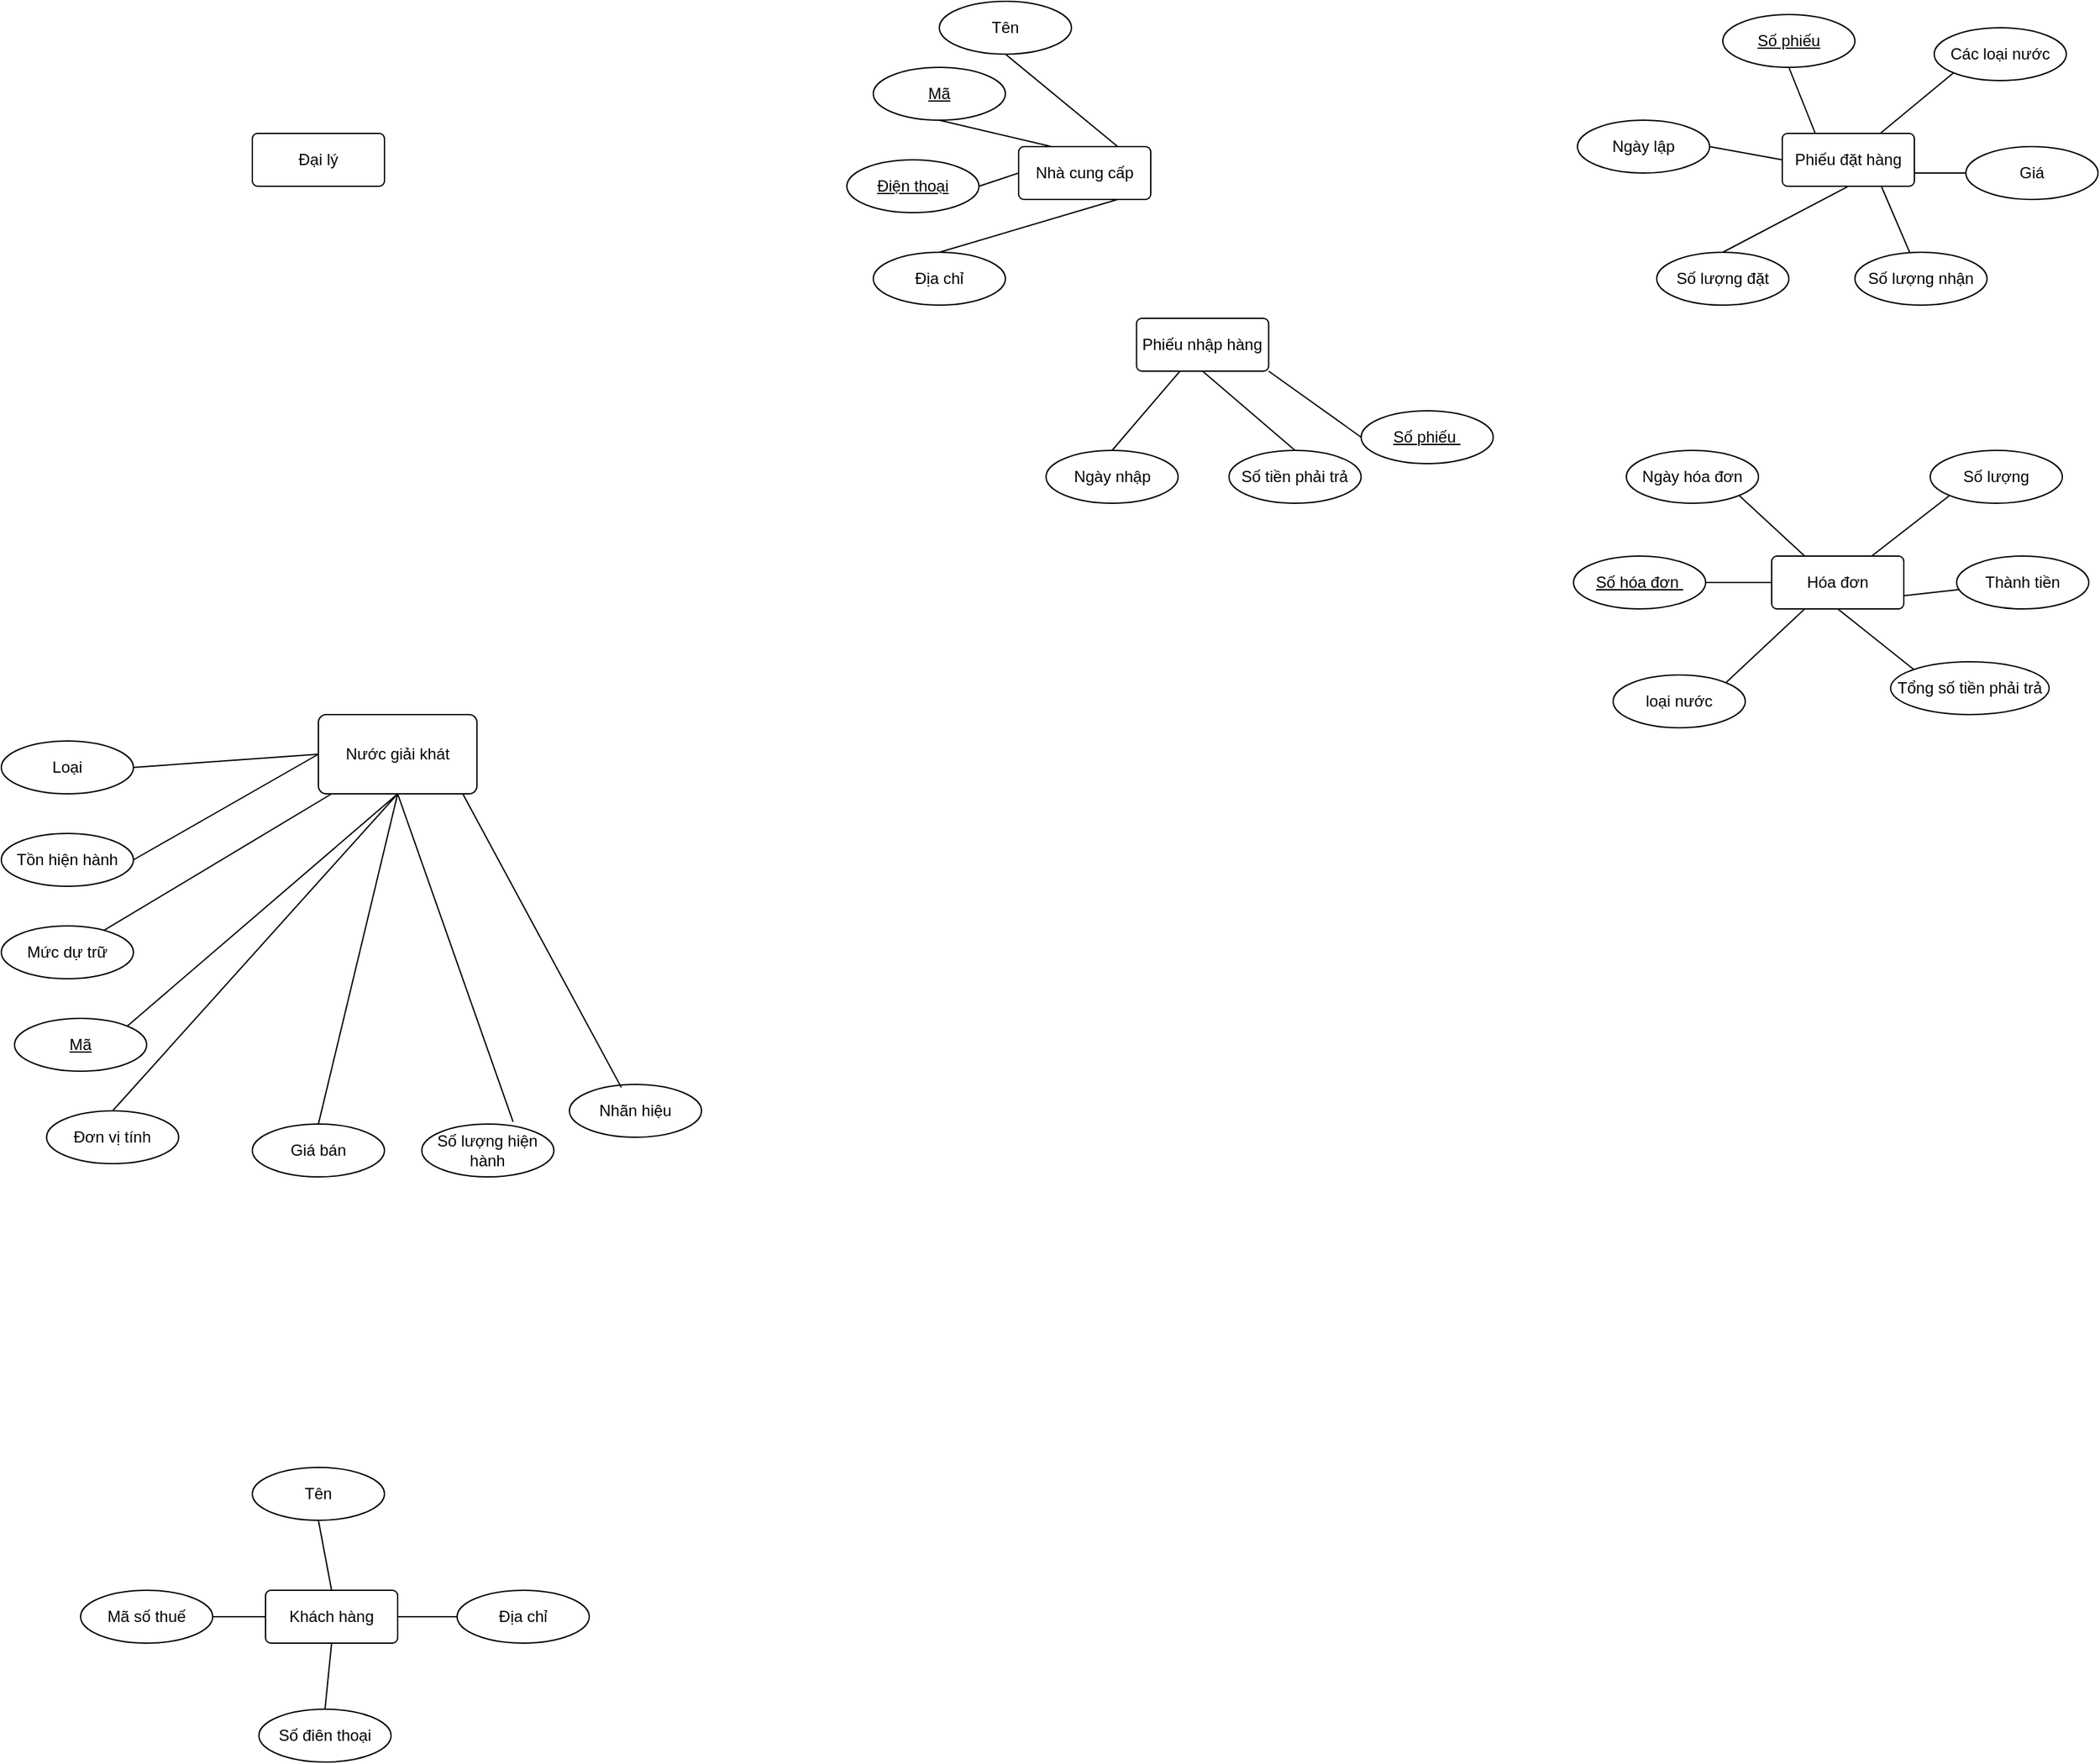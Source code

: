 <mxfile version="20.5.1" type="device"><diagram id="V-fs5RA1_OC0tZ7VtYmy" name="Trang-1"><mxGraphModel dx="1220" dy="3300" grid="1" gridSize="10" guides="1" tooltips="1" connect="1" arrows="1" fold="1" page="1" pageScale="1" pageWidth="827" pageHeight="1169" math="0" shadow="0"><root><mxCell id="0"/><mxCell id="1" parent="0"/><mxCell id="izNncUVHYjB3yvGz9ct0-2" value="Nước giải khát" style="rounded=1;arcSize=10;whiteSpace=wrap;html=1;align=center;" parent="1" vertex="1"><mxGeometry x="270" y="-1740" width="120" height="60" as="geometry"/></mxCell><mxCell id="izNncUVHYjB3yvGz9ct0-3" value="Loại" style="ellipse;whiteSpace=wrap;html=1;align=center;" parent="1" vertex="1"><mxGeometry x="30" y="-1720" width="100" height="40" as="geometry"/></mxCell><mxCell id="izNncUVHYjB3yvGz9ct0-5" value="Nhãn hiệu" style="ellipse;whiteSpace=wrap;html=1;align=center;" parent="1" vertex="1"><mxGeometry x="460" y="-1460" width="100" height="40" as="geometry"/></mxCell><mxCell id="izNncUVHYjB3yvGz9ct0-6" value="Đơn vị tính" style="ellipse;whiteSpace=wrap;html=1;align=center;" parent="1" vertex="1"><mxGeometry x="64.25" y="-1440" width="100" height="40" as="geometry"/></mxCell><mxCell id="izNncUVHYjB3yvGz9ct0-7" value="Giá bán" style="ellipse;whiteSpace=wrap;html=1;align=center;" parent="1" vertex="1"><mxGeometry x="220" y="-1430" width="100" height="40" as="geometry"/></mxCell><mxCell id="izNncUVHYjB3yvGz9ct0-8" value="Tồn hiện hành" style="ellipse;whiteSpace=wrap;html=1;align=center;" parent="1" vertex="1"><mxGeometry x="30" y="-1650" width="100" height="40" as="geometry"/></mxCell><mxCell id="izNncUVHYjB3yvGz9ct0-9" value="Mức dự trữ" style="ellipse;whiteSpace=wrap;html=1;align=center;" parent="1" vertex="1"><mxGeometry x="30" y="-1580" width="100" height="40" as="geometry"/></mxCell><mxCell id="izNncUVHYjB3yvGz9ct0-10" value="Số lượng hiện hành" style="ellipse;whiteSpace=wrap;html=1;align=center;" parent="1" vertex="1"><mxGeometry x="348.25" y="-1430" width="100" height="40" as="geometry"/></mxCell><mxCell id="izNncUVHYjB3yvGz9ct0-14" value="" style="endArrow=none;html=1;rounded=0;exitX=0.691;exitY=-0.042;exitDx=0;exitDy=0;entryX=0.5;entryY=1;entryDx=0;entryDy=0;exitPerimeter=0;" parent="1" source="izNncUVHYjB3yvGz9ct0-10" target="izNncUVHYjB3yvGz9ct0-2" edge="1"><mxGeometry width="50" height="50" relative="1" as="geometry"><mxPoint x="144" y="-1820" as="sourcePoint"/><mxPoint x="384.25" y="-1670" as="targetPoint"/></mxGeometry></mxCell><mxCell id="izNncUVHYjB3yvGz9ct0-15" value="" style="endArrow=none;html=1;rounded=0;entryX=1;entryY=0.5;entryDx=0;entryDy=0;exitX=0;exitY=0.5;exitDx=0;exitDy=0;" parent="1" source="izNncUVHYjB3yvGz9ct0-2" target="izNncUVHYjB3yvGz9ct0-3" edge="1"><mxGeometry width="50" height="50" relative="1" as="geometry"><mxPoint x="645.75" y="-1450" as="sourcePoint"/><mxPoint x="695.75" y="-1500" as="targetPoint"/></mxGeometry></mxCell><mxCell id="izNncUVHYjB3yvGz9ct0-16" value="" style="endArrow=none;html=1;rounded=0;entryX=1;entryY=0.5;entryDx=0;entryDy=0;exitX=0;exitY=0.5;exitDx=0;exitDy=0;" parent="1" source="izNncUVHYjB3yvGz9ct0-2" target="izNncUVHYjB3yvGz9ct0-8" edge="1"><mxGeometry width="50" height="50" relative="1" as="geometry"><mxPoint x="645.75" y="-1450" as="sourcePoint"/><mxPoint x="695.75" y="-1500" as="targetPoint"/></mxGeometry></mxCell><mxCell id="izNncUVHYjB3yvGz9ct0-17" value="" style="endArrow=none;html=1;rounded=0;entryX=0.5;entryY=0;entryDx=0;entryDy=0;exitX=0.5;exitY=1;exitDx=0;exitDy=0;" parent="1" source="izNncUVHYjB3yvGz9ct0-2" target="izNncUVHYjB3yvGz9ct0-6" edge="1"><mxGeometry width="50" height="50" relative="1" as="geometry"><mxPoint x="645.75" y="-1450" as="sourcePoint"/><mxPoint x="695.75" y="-1500" as="targetPoint"/></mxGeometry></mxCell><mxCell id="izNncUVHYjB3yvGz9ct0-18" value="" style="endArrow=none;html=1;rounded=0;entryX=0.393;entryY=0.058;entryDx=0;entryDy=0;exitX=0.909;exitY=0.994;exitDx=0;exitDy=0;exitPerimeter=0;entryPerimeter=0;" parent="1" source="izNncUVHYjB3yvGz9ct0-2" target="izNncUVHYjB3yvGz9ct0-5" edge="1"><mxGeometry width="50" height="50" relative="1" as="geometry"><mxPoint x="645.75" y="-1450" as="sourcePoint"/><mxPoint x="695.75" y="-1500" as="targetPoint"/></mxGeometry></mxCell><mxCell id="izNncUVHYjB3yvGz9ct0-19" value="" style="endArrow=none;html=1;rounded=0;entryX=0.5;entryY=0;entryDx=0;entryDy=0;exitX=0.5;exitY=1;exitDx=0;exitDy=0;" parent="1" source="izNncUVHYjB3yvGz9ct0-2" target="izNncUVHYjB3yvGz9ct0-7" edge="1"><mxGeometry width="50" height="50" relative="1" as="geometry"><mxPoint x="360" y="-1610" as="sourcePoint"/><mxPoint x="695.75" y="-1550" as="targetPoint"/></mxGeometry></mxCell><mxCell id="izNncUVHYjB3yvGz9ct0-20" value="" style="endArrow=none;html=1;rounded=0;" parent="1" source="izNncUVHYjB3yvGz9ct0-2" target="izNncUVHYjB3yvGz9ct0-9" edge="1"><mxGeometry width="50" height="50" relative="1" as="geometry"><mxPoint x="645.75" y="-1450" as="sourcePoint"/><mxPoint x="695.75" y="-1500" as="targetPoint"/></mxGeometry></mxCell><mxCell id="izNncUVHYjB3yvGz9ct0-21" value="Hóa đơn" style="rounded=1;arcSize=10;whiteSpace=wrap;html=1;align=center;" parent="1" vertex="1"><mxGeometry x="1370" y="-1860" width="100" height="40" as="geometry"/></mxCell><mxCell id="izNncUVHYjB3yvGz9ct0-22" value="Tổng số tiền phải trả" style="ellipse;whiteSpace=wrap;html=1;align=center;" parent="1" vertex="1"><mxGeometry x="1460" y="-1780" width="120" height="40" as="geometry"/></mxCell><mxCell id="izNncUVHYjB3yvGz9ct0-23" value="Thành tiền" style="ellipse;whiteSpace=wrap;html=1;align=center;" parent="1" vertex="1"><mxGeometry x="1510" y="-1860" width="100" height="40" as="geometry"/></mxCell><mxCell id="izNncUVHYjB3yvGz9ct0-24" value="Số lượng" style="ellipse;whiteSpace=wrap;html=1;align=center;" parent="1" vertex="1"><mxGeometry x="1490" y="-1940" width="100" height="40" as="geometry"/></mxCell><mxCell id="izNncUVHYjB3yvGz9ct0-25" value="loại nước" style="ellipse;whiteSpace=wrap;html=1;align=center;" parent="1" vertex="1"><mxGeometry x="1250" y="-1770" width="100" height="40" as="geometry"/></mxCell><mxCell id="izNncUVHYjB3yvGz9ct0-26" value="Ngày hóa đơn" style="ellipse;whiteSpace=wrap;html=1;align=center;" parent="1" vertex="1"><mxGeometry x="1260" y="-1940" width="100" height="40" as="geometry"/></mxCell><mxCell id="izNncUVHYjB3yvGz9ct0-27" value="&lt;u&gt;Số hóa đơn&amp;nbsp;&lt;/u&gt;" style="ellipse;whiteSpace=wrap;html=1;align=center;" parent="1" vertex="1"><mxGeometry x="1220" y="-1860" width="100" height="40" as="geometry"/></mxCell><mxCell id="izNncUVHYjB3yvGz9ct0-29" value="" style="endArrow=none;html=1;rounded=0;entryX=0;entryY=1;entryDx=0;entryDy=0;" parent="1" source="izNncUVHYjB3yvGz9ct0-21" target="izNncUVHYjB3yvGz9ct0-24" edge="1"><mxGeometry width="50" height="50" relative="1" as="geometry"><mxPoint x="1400" y="-1870" as="sourcePoint"/><mxPoint x="1450" y="-1920" as="targetPoint"/></mxGeometry></mxCell><mxCell id="izNncUVHYjB3yvGz9ct0-30" value="" style="endArrow=none;html=1;rounded=0;exitX=1;exitY=0.75;exitDx=0;exitDy=0;" parent="1" source="izNncUVHYjB3yvGz9ct0-21" target="izNncUVHYjB3yvGz9ct0-23" edge="1"><mxGeometry width="50" height="50" relative="1" as="geometry"><mxPoint x="1400" y="-1870" as="sourcePoint"/><mxPoint x="1450" y="-1920" as="targetPoint"/></mxGeometry></mxCell><mxCell id="izNncUVHYjB3yvGz9ct0-31" value="" style="endArrow=none;html=1;rounded=0;exitX=0;exitY=0;exitDx=0;exitDy=0;entryX=0.5;entryY=1;entryDx=0;entryDy=0;" parent="1" source="izNncUVHYjB3yvGz9ct0-22" target="izNncUVHYjB3yvGz9ct0-21" edge="1"><mxGeometry width="50" height="50" relative="1" as="geometry"><mxPoint x="1400" y="-1870" as="sourcePoint"/><mxPoint x="1450" y="-1920" as="targetPoint"/></mxGeometry></mxCell><mxCell id="izNncUVHYjB3yvGz9ct0-32" value="" style="endArrow=none;html=1;rounded=0;exitX=1;exitY=0;exitDx=0;exitDy=0;entryX=0.25;entryY=1;entryDx=0;entryDy=0;" parent="1" source="izNncUVHYjB3yvGz9ct0-25" target="izNncUVHYjB3yvGz9ct0-21" edge="1"><mxGeometry width="50" height="50" relative="1" as="geometry"><mxPoint x="1400" y="-1870" as="sourcePoint"/><mxPoint x="1450" y="-1920" as="targetPoint"/></mxGeometry></mxCell><mxCell id="izNncUVHYjB3yvGz9ct0-33" value="" style="endArrow=none;html=1;rounded=0;entryX=1;entryY=0.5;entryDx=0;entryDy=0;exitX=0;exitY=0.5;exitDx=0;exitDy=0;" parent="1" source="izNncUVHYjB3yvGz9ct0-21" target="izNncUVHYjB3yvGz9ct0-27" edge="1"><mxGeometry width="50" height="50" relative="1" as="geometry"><mxPoint x="1400" y="-1870" as="sourcePoint"/><mxPoint x="1450" y="-1920" as="targetPoint"/></mxGeometry></mxCell><mxCell id="izNncUVHYjB3yvGz9ct0-34" value="" style="endArrow=none;html=1;rounded=0;entryX=1;entryY=1;entryDx=0;entryDy=0;exitX=0.25;exitY=0;exitDx=0;exitDy=0;" parent="1" source="izNncUVHYjB3yvGz9ct0-21" target="izNncUVHYjB3yvGz9ct0-26" edge="1"><mxGeometry width="50" height="50" relative="1" as="geometry"><mxPoint x="1400" y="-1870" as="sourcePoint"/><mxPoint x="1450" y="-1920" as="targetPoint"/></mxGeometry></mxCell><mxCell id="izNncUVHYjB3yvGz9ct0-36" value="Khách hàng" style="rounded=1;arcSize=10;whiteSpace=wrap;html=1;align=center;" parent="1" vertex="1"><mxGeometry x="230" y="-1077" width="100" height="40" as="geometry"/></mxCell><mxCell id="izNncUVHYjB3yvGz9ct0-37" value="Mã số thuế" style="ellipse;whiteSpace=wrap;html=1;align=center;" parent="1" vertex="1"><mxGeometry x="90" y="-1077" width="100" height="40" as="geometry"/></mxCell><mxCell id="izNncUVHYjB3yvGz9ct0-38" value="Số điên thoại" style="ellipse;whiteSpace=wrap;html=1;align=center;" parent="1" vertex="1"><mxGeometry x="225" y="-987" width="100" height="40" as="geometry"/></mxCell><mxCell id="izNncUVHYjB3yvGz9ct0-39" value="Địa chỉ" style="ellipse;whiteSpace=wrap;html=1;align=center;" parent="1" vertex="1"><mxGeometry x="375" y="-1077" width="100" height="40" as="geometry"/></mxCell><mxCell id="izNncUVHYjB3yvGz9ct0-40" value="Tên" style="ellipse;whiteSpace=wrap;html=1;align=center;" parent="1" vertex="1"><mxGeometry x="220" y="-1170" width="100" height="40" as="geometry"/></mxCell><mxCell id="izNncUVHYjB3yvGz9ct0-41" value="" style="endArrow=none;html=1;rounded=0;exitX=0.5;exitY=1;exitDx=0;exitDy=0;entryX=0.5;entryY=0;entryDx=0;entryDy=0;" parent="1" source="izNncUVHYjB3yvGz9ct0-36" target="izNncUVHYjB3yvGz9ct0-38" edge="1"><mxGeometry width="50" height="50" relative="1" as="geometry"><mxPoint x="360" y="-1137" as="sourcePoint"/><mxPoint x="410" y="-1187" as="targetPoint"/></mxGeometry></mxCell><mxCell id="izNncUVHYjB3yvGz9ct0-42" value="" style="endArrow=none;html=1;rounded=0;exitX=1;exitY=0.5;exitDx=0;exitDy=0;entryX=0;entryY=0.5;entryDx=0;entryDy=0;" parent="1" source="izNncUVHYjB3yvGz9ct0-36" target="izNncUVHYjB3yvGz9ct0-39" edge="1"><mxGeometry width="50" height="50" relative="1" as="geometry"><mxPoint x="360" y="-1137" as="sourcePoint"/><mxPoint x="410" y="-1187" as="targetPoint"/></mxGeometry></mxCell><mxCell id="izNncUVHYjB3yvGz9ct0-43" value="" style="endArrow=none;html=1;rounded=0;exitX=0.5;exitY=0;exitDx=0;exitDy=0;entryX=0.5;entryY=1;entryDx=0;entryDy=0;" parent="1" source="izNncUVHYjB3yvGz9ct0-36" target="izNncUVHYjB3yvGz9ct0-40" edge="1"><mxGeometry width="50" height="50" relative="1" as="geometry"><mxPoint x="360" y="-1137" as="sourcePoint"/><mxPoint x="410" y="-1187" as="targetPoint"/></mxGeometry></mxCell><mxCell id="izNncUVHYjB3yvGz9ct0-44" value="" style="endArrow=none;html=1;rounded=0;exitX=0;exitY=0.5;exitDx=0;exitDy=0;entryX=1;entryY=0.5;entryDx=0;entryDy=0;" parent="1" source="izNncUVHYjB3yvGz9ct0-36" target="izNncUVHYjB3yvGz9ct0-37" edge="1"><mxGeometry width="50" height="50" relative="1" as="geometry"><mxPoint x="360" y="-1137" as="sourcePoint"/><mxPoint x="410" y="-1187" as="targetPoint"/></mxGeometry></mxCell><mxCell id="izNncUVHYjB3yvGz9ct0-46" value="Nhà cung cấp" style="rounded=1;arcSize=10;whiteSpace=wrap;html=1;align=center;" parent="1" vertex="1"><mxGeometry x="800" y="-2170" width="100" height="40" as="geometry"/></mxCell><mxCell id="izNncUVHYjB3yvGz9ct0-47" value="&lt;u&gt;Điện thoại&lt;/u&gt;" style="ellipse;whiteSpace=wrap;html=1;align=center;" parent="1" vertex="1"><mxGeometry x="670" y="-2160" width="100" height="40" as="geometry"/></mxCell><mxCell id="izNncUVHYjB3yvGz9ct0-48" value="Địa chỉ" style="ellipse;whiteSpace=wrap;html=1;align=center;" parent="1" vertex="1"><mxGeometry x="690" y="-2090" width="100" height="40" as="geometry"/></mxCell><mxCell id="izNncUVHYjB3yvGz9ct0-49" value="Tên" style="ellipse;whiteSpace=wrap;html=1;align=center;" parent="1" vertex="1"><mxGeometry x="740" y="-2280" width="100" height="40" as="geometry"/></mxCell><mxCell id="izNncUVHYjB3yvGz9ct0-50" value="&lt;u&gt;Mã&lt;/u&gt;" style="ellipse;whiteSpace=wrap;html=1;align=center;" parent="1" vertex="1"><mxGeometry x="690" y="-2230" width="100" height="40" as="geometry"/></mxCell><mxCell id="izNncUVHYjB3yvGz9ct0-51" value="" style="endArrow=none;html=1;rounded=0;entryX=0.75;entryY=1;entryDx=0;entryDy=0;exitX=0.5;exitY=0;exitDx=0;exitDy=0;" parent="1" source="izNncUVHYjB3yvGz9ct0-48" target="izNncUVHYjB3yvGz9ct0-46" edge="1"><mxGeometry width="50" height="50" relative="1" as="geometry"><mxPoint x="1127.5" y="-2220" as="sourcePoint"/><mxPoint x="1177.5" y="-2270" as="targetPoint"/></mxGeometry></mxCell><mxCell id="izNncUVHYjB3yvGz9ct0-52" value="" style="endArrow=none;html=1;rounded=0;entryX=0;entryY=0.5;entryDx=0;entryDy=0;exitX=1;exitY=0.5;exitDx=0;exitDy=0;" parent="1" source="izNncUVHYjB3yvGz9ct0-47" target="izNncUVHYjB3yvGz9ct0-46" edge="1"><mxGeometry width="50" height="50" relative="1" as="geometry"><mxPoint x="780" y="-2150" as="sourcePoint"/><mxPoint x="1177.5" y="-2270" as="targetPoint"/></mxGeometry></mxCell><mxCell id="izNncUVHYjB3yvGz9ct0-53" value="" style="endArrow=none;html=1;rounded=0;entryX=0.75;entryY=0;entryDx=0;entryDy=0;exitX=0.5;exitY=1;exitDx=0;exitDy=0;" parent="1" source="izNncUVHYjB3yvGz9ct0-49" target="izNncUVHYjB3yvGz9ct0-46" edge="1"><mxGeometry width="50" height="50" relative="1" as="geometry"><mxPoint x="1127.5" y="-2220" as="sourcePoint"/><mxPoint x="1177.5" y="-2270" as="targetPoint"/></mxGeometry></mxCell><mxCell id="izNncUVHYjB3yvGz9ct0-54" value="" style="endArrow=none;html=1;rounded=0;entryX=0.25;entryY=0;entryDx=0;entryDy=0;exitX=0.5;exitY=1;exitDx=0;exitDy=0;" parent="1" source="izNncUVHYjB3yvGz9ct0-50" target="izNncUVHYjB3yvGz9ct0-46" edge="1"><mxGeometry width="50" height="50" relative="1" as="geometry"><mxPoint x="1127.5" y="-2220" as="sourcePoint"/><mxPoint x="1177.5" y="-2270" as="targetPoint"/></mxGeometry></mxCell><mxCell id="izNncUVHYjB3yvGz9ct0-55" value="Phiếu đặt hàng" style="rounded=1;arcSize=10;whiteSpace=wrap;html=1;align=center;" parent="1" vertex="1"><mxGeometry x="1378" y="-2180" width="100" height="40" as="geometry"/></mxCell><mxCell id="izNncUVHYjB3yvGz9ct0-56" value="Phiếu nhập hàng" style="rounded=1;arcSize=10;whiteSpace=wrap;html=1;align=center;" parent="1" vertex="1"><mxGeometry x="889.25" y="-2040" width="100" height="40" as="geometry"/></mxCell><mxCell id="izNncUVHYjB3yvGz9ct0-57" value="Giá" style="ellipse;whiteSpace=wrap;html=1;align=center;" parent="1" vertex="1"><mxGeometry x="1517" y="-2170" width="100" height="40" as="geometry"/></mxCell><mxCell id="izNncUVHYjB3yvGz9ct0-58" value="Số lượng nhận" style="ellipse;whiteSpace=wrap;html=1;align=center;" parent="1" vertex="1"><mxGeometry x="1433" y="-2090" width="100" height="40" as="geometry"/></mxCell><mxCell id="izNncUVHYjB3yvGz9ct0-59" value="Số lượng đặt" style="ellipse;whiteSpace=wrap;html=1;align=center;" parent="1" vertex="1"><mxGeometry x="1283" y="-2090" width="100" height="40" as="geometry"/></mxCell><mxCell id="izNncUVHYjB3yvGz9ct0-60" value="Các loại nước" style="ellipse;whiteSpace=wrap;html=1;align=center;" parent="1" vertex="1"><mxGeometry x="1493" y="-2260" width="100" height="40" as="geometry"/></mxCell><mxCell id="izNncUVHYjB3yvGz9ct0-61" value="Ngày lập" style="ellipse;whiteSpace=wrap;html=1;align=center;" parent="1" vertex="1"><mxGeometry x="1223" y="-2190" width="100" height="40" as="geometry"/></mxCell><mxCell id="izNncUVHYjB3yvGz9ct0-62" value="&lt;u&gt;Số phiếu&lt;/u&gt;" style="ellipse;whiteSpace=wrap;html=1;align=center;" parent="1" vertex="1"><mxGeometry x="1333" y="-2270" width="100" height="40" as="geometry"/></mxCell><mxCell id="izNncUVHYjB3yvGz9ct0-63" value="" style="endArrow=none;html=1;rounded=0;entryX=1;entryY=0.5;entryDx=0;entryDy=0;exitX=0;exitY=0.5;exitDx=0;exitDy=0;" parent="1" source="izNncUVHYjB3yvGz9ct0-55" target="izNncUVHYjB3yvGz9ct0-61" edge="1"><mxGeometry width="50" height="50" relative="1" as="geometry"><mxPoint x="1523" y="-2130" as="sourcePoint"/><mxPoint x="1573" y="-2180" as="targetPoint"/></mxGeometry></mxCell><mxCell id="izNncUVHYjB3yvGz9ct0-64" value="" style="endArrow=none;html=1;rounded=0;entryX=0.5;entryY=0;entryDx=0;entryDy=0;exitX=0.5;exitY=1;exitDx=0;exitDy=0;" parent="1" source="izNncUVHYjB3yvGz9ct0-55" target="izNncUVHYjB3yvGz9ct0-59" edge="1"><mxGeometry width="50" height="50" relative="1" as="geometry"><mxPoint x="1523" y="-2130" as="sourcePoint"/><mxPoint x="1573" y="-2180" as="targetPoint"/></mxGeometry></mxCell><mxCell id="izNncUVHYjB3yvGz9ct0-65" value="" style="endArrow=none;html=1;rounded=0;exitX=0.75;exitY=1;exitDx=0;exitDy=0;" parent="1" source="izNncUVHYjB3yvGz9ct0-55" target="izNncUVHYjB3yvGz9ct0-58" edge="1"><mxGeometry width="50" height="50" relative="1" as="geometry"><mxPoint x="1523" y="-2130" as="sourcePoint"/><mxPoint x="1573" y="-2180" as="targetPoint"/></mxGeometry></mxCell><mxCell id="izNncUVHYjB3yvGz9ct0-66" value="" style="endArrow=none;html=1;rounded=0;entryX=0;entryY=0.5;entryDx=0;entryDy=0;exitX=1;exitY=0.75;exitDx=0;exitDy=0;" parent="1" source="izNncUVHYjB3yvGz9ct0-55" target="izNncUVHYjB3yvGz9ct0-57" edge="1"><mxGeometry width="50" height="50" relative="1" as="geometry"><mxPoint x="1523" y="-2130" as="sourcePoint"/><mxPoint x="1573" y="-2180" as="targetPoint"/></mxGeometry></mxCell><mxCell id="izNncUVHYjB3yvGz9ct0-67" value="" style="endArrow=none;html=1;rounded=0;entryX=0;entryY=1;entryDx=0;entryDy=0;" parent="1" source="izNncUVHYjB3yvGz9ct0-55" target="izNncUVHYjB3yvGz9ct0-60" edge="1"><mxGeometry width="50" height="50" relative="1" as="geometry"><mxPoint x="1523" y="-2130" as="sourcePoint"/><mxPoint x="1573" y="-2180" as="targetPoint"/></mxGeometry></mxCell><mxCell id="izNncUVHYjB3yvGz9ct0-68" value="" style="endArrow=none;html=1;rounded=0;entryX=0.5;entryY=1;entryDx=0;entryDy=0;exitX=0.25;exitY=0;exitDx=0;exitDy=0;" parent="1" source="izNncUVHYjB3yvGz9ct0-55" target="izNncUVHYjB3yvGz9ct0-62" edge="1"><mxGeometry width="50" height="50" relative="1" as="geometry"><mxPoint x="1523" y="-2130" as="sourcePoint"/><mxPoint x="1573" y="-2180" as="targetPoint"/></mxGeometry></mxCell><mxCell id="izNncUVHYjB3yvGz9ct0-69" value="Số tiền phải trả" style="ellipse;whiteSpace=wrap;html=1;align=center;" parent="1" vertex="1"><mxGeometry x="959.25" y="-1940" width="100" height="40" as="geometry"/></mxCell><mxCell id="izNncUVHYjB3yvGz9ct0-70" value="Ngày nhập" style="ellipse;whiteSpace=wrap;html=1;align=center;" parent="1" vertex="1"><mxGeometry x="820.75" y="-1940" width="100" height="40" as="geometry"/></mxCell><mxCell id="izNncUVHYjB3yvGz9ct0-71" value="&lt;u&gt;Số phiếu&amp;nbsp;&lt;/u&gt;" style="ellipse;whiteSpace=wrap;html=1;align=center;" parent="1" vertex="1"><mxGeometry x="1059.25" y="-1970" width="100" height="40" as="geometry"/></mxCell><mxCell id="izNncUVHYjB3yvGz9ct0-72" value="" style="endArrow=none;html=1;rounded=0;entryX=0.5;entryY=0;entryDx=0;entryDy=0;" parent="1" source="izNncUVHYjB3yvGz9ct0-56" target="izNncUVHYjB3yvGz9ct0-70" edge="1"><mxGeometry width="50" height="50" relative="1" as="geometry"><mxPoint x="939.25" y="-2080" as="sourcePoint"/><mxPoint x="989.25" y="-2130" as="targetPoint"/></mxGeometry></mxCell><mxCell id="izNncUVHYjB3yvGz9ct0-73" value="" style="endArrow=none;html=1;rounded=0;entryX=0.5;entryY=1;entryDx=0;entryDy=0;exitX=0.5;exitY=0;exitDx=0;exitDy=0;" parent="1" source="izNncUVHYjB3yvGz9ct0-69" target="izNncUVHYjB3yvGz9ct0-56" edge="1"><mxGeometry width="50" height="50" relative="1" as="geometry"><mxPoint x="989.25" y="-1930" as="sourcePoint"/><mxPoint x="989.25" y="-2130" as="targetPoint"/></mxGeometry></mxCell><mxCell id="izNncUVHYjB3yvGz9ct0-74" value="" style="endArrow=none;html=1;rounded=0;entryX=0;entryY=0.5;entryDx=0;entryDy=0;exitX=1;exitY=1;exitDx=0;exitDy=0;" parent="1" source="izNncUVHYjB3yvGz9ct0-56" target="izNncUVHYjB3yvGz9ct0-71" edge="1"><mxGeometry width="50" height="50" relative="1" as="geometry"><mxPoint x="939.25" y="-2080" as="sourcePoint"/><mxPoint x="989.25" y="-2130" as="targetPoint"/></mxGeometry></mxCell><mxCell id="izNncUVHYjB3yvGz9ct0-75" value="Mã" style="ellipse;whiteSpace=wrap;html=1;align=center;fontStyle=4;" parent="1" vertex="1"><mxGeometry x="40" y="-1510" width="100" height="40" as="geometry"/></mxCell><mxCell id="izNncUVHYjB3yvGz9ct0-76" value="" style="endArrow=none;html=1;rounded=0;entryX=1;entryY=0;entryDx=0;entryDy=0;exitX=0.5;exitY=1;exitDx=0;exitDy=0;" parent="1" source="izNncUVHYjB3yvGz9ct0-2" target="izNncUVHYjB3yvGz9ct0-75" edge="1"><mxGeometry width="50" height="50" relative="1" as="geometry"><mxPoint x="334.25" y="-1610" as="sourcePoint"/><mxPoint x="950.75" y="-1570" as="targetPoint"/></mxGeometry></mxCell><mxCell id="pijsfmnmOkytV3g6G8hD-2" value="Đại lý" style="rounded=1;arcSize=10;whiteSpace=wrap;html=1;align=center;" vertex="1" parent="1"><mxGeometry x="220" y="-2180" width="100" height="40" as="geometry"/></mxCell></root></mxGraphModel></diagram></mxfile>